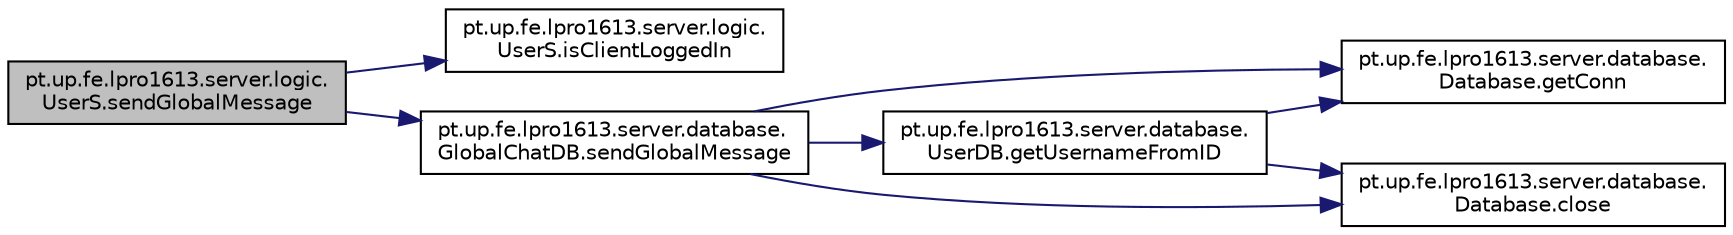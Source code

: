 digraph "pt.up.fe.lpro1613.server.logic.UserS.sendGlobalMessage"
{
  edge [fontname="Helvetica",fontsize="10",labelfontname="Helvetica",labelfontsize="10"];
  node [fontname="Helvetica",fontsize="10",shape=record];
  rankdir="LR";
  Node69 [label="pt.up.fe.lpro1613.server.logic.\lUserS.sendGlobalMessage",height=0.2,width=0.4,color="black", fillcolor="grey75", style="filled", fontcolor="black"];
  Node69 -> Node70 [color="midnightblue",fontsize="10",style="solid",fontname="Helvetica"];
  Node70 [label="pt.up.fe.lpro1613.server.logic.\lUserS.isClientLoggedIn",height=0.2,width=0.4,color="black", fillcolor="white", style="filled",URL="$classpt_1_1up_1_1fe_1_1lpro1613_1_1server_1_1logic_1_1_user_s.html#abe3cf61bff09cb09e3ed0a5564e98257"];
  Node69 -> Node71 [color="midnightblue",fontsize="10",style="solid",fontname="Helvetica"];
  Node71 [label="pt.up.fe.lpro1613.server.database.\lGlobalChatDB.sendGlobalMessage",height=0.2,width=0.4,color="black", fillcolor="white", style="filled",URL="$classpt_1_1up_1_1fe_1_1lpro1613_1_1server_1_1database_1_1_global_chat_d_b.html#aefbe59782480cfbc94dddf9d80416cd4"];
  Node71 -> Node72 [color="midnightblue",fontsize="10",style="solid",fontname="Helvetica"];
  Node72 [label="pt.up.fe.lpro1613.server.database.\lDatabase.getConn",height=0.2,width=0.4,color="black", fillcolor="white", style="filled",URL="$classpt_1_1up_1_1fe_1_1lpro1613_1_1server_1_1database_1_1_database.html#aa5ecc24c87d16ca20cc645414d8f3232"];
  Node71 -> Node73 [color="midnightblue",fontsize="10",style="solid",fontname="Helvetica"];
  Node73 [label="pt.up.fe.lpro1613.server.database.\lUserDB.getUsernameFromID",height=0.2,width=0.4,color="black", fillcolor="white", style="filled",URL="$classpt_1_1up_1_1fe_1_1lpro1613_1_1server_1_1database_1_1_user_d_b.html#ab5c986eb5c2ba36eef3defee599c6903"];
  Node73 -> Node72 [color="midnightblue",fontsize="10",style="solid",fontname="Helvetica"];
  Node73 -> Node74 [color="midnightblue",fontsize="10",style="solid",fontname="Helvetica"];
  Node74 [label="pt.up.fe.lpro1613.server.database.\lDatabase.close",height=0.2,width=0.4,color="black", fillcolor="white", style="filled",URL="$classpt_1_1up_1_1fe_1_1lpro1613_1_1server_1_1database_1_1_database.html#ae7e6a39f412e24bea44477224f0fdef0"];
  Node71 -> Node74 [color="midnightblue",fontsize="10",style="solid",fontname="Helvetica"];
}
